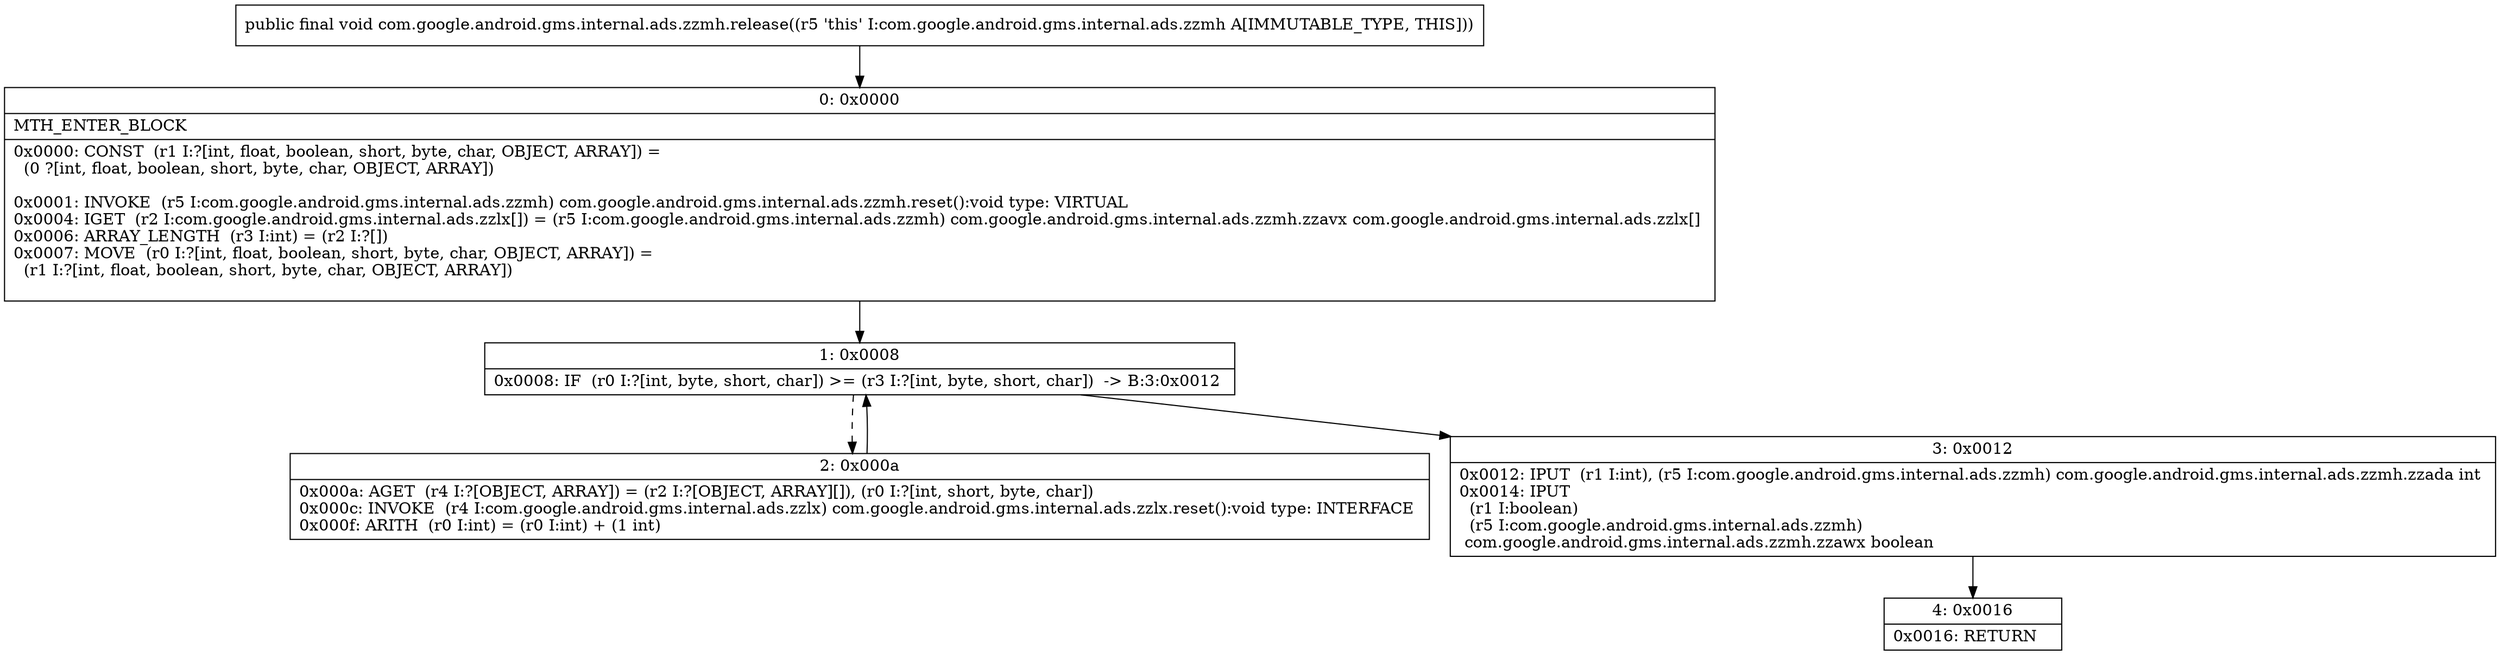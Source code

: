 digraph "CFG forcom.google.android.gms.internal.ads.zzmh.release()V" {
Node_0 [shape=record,label="{0\:\ 0x0000|MTH_ENTER_BLOCK\l|0x0000: CONST  (r1 I:?[int, float, boolean, short, byte, char, OBJECT, ARRAY]) = \l  (0 ?[int, float, boolean, short, byte, char, OBJECT, ARRAY])\l \l0x0001: INVOKE  (r5 I:com.google.android.gms.internal.ads.zzmh) com.google.android.gms.internal.ads.zzmh.reset():void type: VIRTUAL \l0x0004: IGET  (r2 I:com.google.android.gms.internal.ads.zzlx[]) = (r5 I:com.google.android.gms.internal.ads.zzmh) com.google.android.gms.internal.ads.zzmh.zzavx com.google.android.gms.internal.ads.zzlx[] \l0x0006: ARRAY_LENGTH  (r3 I:int) = (r2 I:?[]) \l0x0007: MOVE  (r0 I:?[int, float, boolean, short, byte, char, OBJECT, ARRAY]) = \l  (r1 I:?[int, float, boolean, short, byte, char, OBJECT, ARRAY])\l \l}"];
Node_1 [shape=record,label="{1\:\ 0x0008|0x0008: IF  (r0 I:?[int, byte, short, char]) \>= (r3 I:?[int, byte, short, char])  \-\> B:3:0x0012 \l}"];
Node_2 [shape=record,label="{2\:\ 0x000a|0x000a: AGET  (r4 I:?[OBJECT, ARRAY]) = (r2 I:?[OBJECT, ARRAY][]), (r0 I:?[int, short, byte, char]) \l0x000c: INVOKE  (r4 I:com.google.android.gms.internal.ads.zzlx) com.google.android.gms.internal.ads.zzlx.reset():void type: INTERFACE \l0x000f: ARITH  (r0 I:int) = (r0 I:int) + (1 int) \l}"];
Node_3 [shape=record,label="{3\:\ 0x0012|0x0012: IPUT  (r1 I:int), (r5 I:com.google.android.gms.internal.ads.zzmh) com.google.android.gms.internal.ads.zzmh.zzada int \l0x0014: IPUT  \l  (r1 I:boolean)\l  (r5 I:com.google.android.gms.internal.ads.zzmh)\l com.google.android.gms.internal.ads.zzmh.zzawx boolean \l}"];
Node_4 [shape=record,label="{4\:\ 0x0016|0x0016: RETURN   \l}"];
MethodNode[shape=record,label="{public final void com.google.android.gms.internal.ads.zzmh.release((r5 'this' I:com.google.android.gms.internal.ads.zzmh A[IMMUTABLE_TYPE, THIS])) }"];
MethodNode -> Node_0;
Node_0 -> Node_1;
Node_1 -> Node_2[style=dashed];
Node_1 -> Node_3;
Node_2 -> Node_1;
Node_3 -> Node_4;
}

